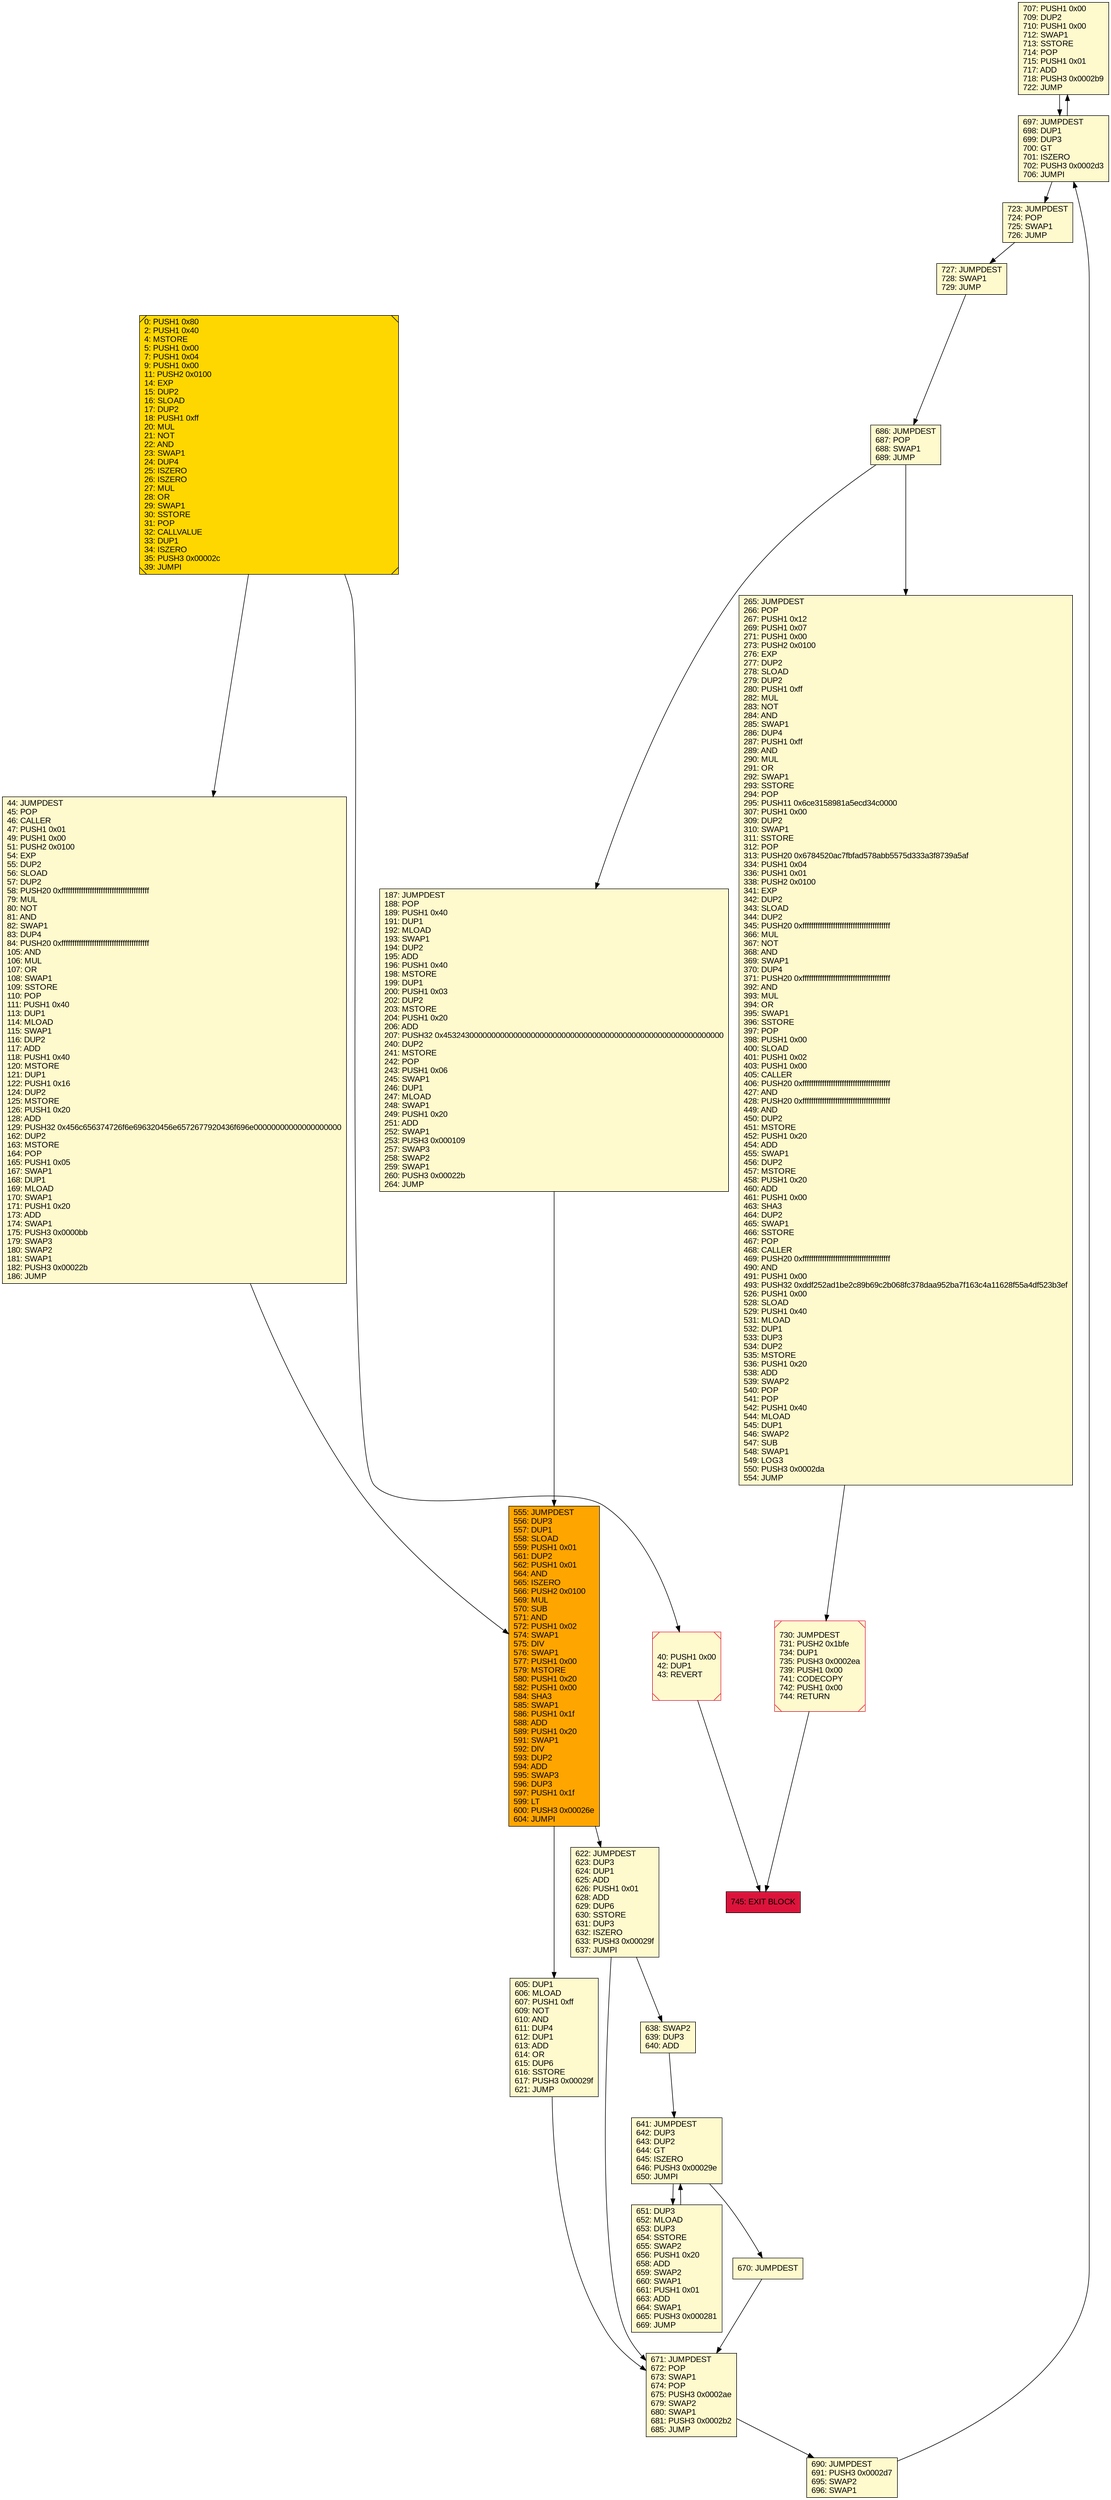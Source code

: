 digraph G {
bgcolor=transparent rankdir=UD;
node [shape=box style=filled color=black fillcolor=white fontname=arial fontcolor=black];
707 [label="707: PUSH1 0x00\l709: DUP2\l710: PUSH1 0x00\l712: SWAP1\l713: SSTORE\l714: POP\l715: PUSH1 0x01\l717: ADD\l718: PUSH3 0x0002b9\l722: JUMP\l" fillcolor=lemonchiffon ];
727 [label="727: JUMPDEST\l728: SWAP1\l729: JUMP\l" fillcolor=lemonchiffon ];
723 [label="723: JUMPDEST\l724: POP\l725: SWAP1\l726: JUMP\l" fillcolor=lemonchiffon ];
265 [label="265: JUMPDEST\l266: POP\l267: PUSH1 0x12\l269: PUSH1 0x07\l271: PUSH1 0x00\l273: PUSH2 0x0100\l276: EXP\l277: DUP2\l278: SLOAD\l279: DUP2\l280: PUSH1 0xff\l282: MUL\l283: NOT\l284: AND\l285: SWAP1\l286: DUP4\l287: PUSH1 0xff\l289: AND\l290: MUL\l291: OR\l292: SWAP1\l293: SSTORE\l294: POP\l295: PUSH11 0x6ce3158981a5ecd34c0000\l307: PUSH1 0x00\l309: DUP2\l310: SWAP1\l311: SSTORE\l312: POP\l313: PUSH20 0x6784520ac7fbfad578abb5575d333a3f8739a5af\l334: PUSH1 0x04\l336: PUSH1 0x01\l338: PUSH2 0x0100\l341: EXP\l342: DUP2\l343: SLOAD\l344: DUP2\l345: PUSH20 0xffffffffffffffffffffffffffffffffffffffff\l366: MUL\l367: NOT\l368: AND\l369: SWAP1\l370: DUP4\l371: PUSH20 0xffffffffffffffffffffffffffffffffffffffff\l392: AND\l393: MUL\l394: OR\l395: SWAP1\l396: SSTORE\l397: POP\l398: PUSH1 0x00\l400: SLOAD\l401: PUSH1 0x02\l403: PUSH1 0x00\l405: CALLER\l406: PUSH20 0xffffffffffffffffffffffffffffffffffffffff\l427: AND\l428: PUSH20 0xffffffffffffffffffffffffffffffffffffffff\l449: AND\l450: DUP2\l451: MSTORE\l452: PUSH1 0x20\l454: ADD\l455: SWAP1\l456: DUP2\l457: MSTORE\l458: PUSH1 0x20\l460: ADD\l461: PUSH1 0x00\l463: SHA3\l464: DUP2\l465: SWAP1\l466: SSTORE\l467: POP\l468: CALLER\l469: PUSH20 0xffffffffffffffffffffffffffffffffffffffff\l490: AND\l491: PUSH1 0x00\l493: PUSH32 0xddf252ad1be2c89b69c2b068fc378daa952ba7f163c4a11628f55a4df523b3ef\l526: PUSH1 0x00\l528: SLOAD\l529: PUSH1 0x40\l531: MLOAD\l532: DUP1\l533: DUP3\l534: DUP2\l535: MSTORE\l536: PUSH1 0x20\l538: ADD\l539: SWAP2\l540: POP\l541: POP\l542: PUSH1 0x40\l544: MLOAD\l545: DUP1\l546: SWAP2\l547: SUB\l548: SWAP1\l549: LOG3\l550: PUSH3 0x0002da\l554: JUMP\l" fillcolor=lemonchiffon ];
40 [label="40: PUSH1 0x00\l42: DUP1\l43: REVERT\l" fillcolor=lemonchiffon shape=Msquare color=crimson ];
745 [label="745: EXIT BLOCK\l" fillcolor=crimson ];
622 [label="622: JUMPDEST\l623: DUP3\l624: DUP1\l625: ADD\l626: PUSH1 0x01\l628: ADD\l629: DUP6\l630: SSTORE\l631: DUP3\l632: ISZERO\l633: PUSH3 0x00029f\l637: JUMPI\l" fillcolor=lemonchiffon ];
641 [label="641: JUMPDEST\l642: DUP3\l643: DUP2\l644: GT\l645: ISZERO\l646: PUSH3 0x00029e\l650: JUMPI\l" fillcolor=lemonchiffon ];
651 [label="651: DUP3\l652: MLOAD\l653: DUP3\l654: SSTORE\l655: SWAP2\l656: PUSH1 0x20\l658: ADD\l659: SWAP2\l660: SWAP1\l661: PUSH1 0x01\l663: ADD\l664: SWAP1\l665: PUSH3 0x000281\l669: JUMP\l" fillcolor=lemonchiffon ];
605 [label="605: DUP1\l606: MLOAD\l607: PUSH1 0xff\l609: NOT\l610: AND\l611: DUP4\l612: DUP1\l613: ADD\l614: OR\l615: DUP6\l616: SSTORE\l617: PUSH3 0x00029f\l621: JUMP\l" fillcolor=lemonchiffon ];
555 [label="555: JUMPDEST\l556: DUP3\l557: DUP1\l558: SLOAD\l559: PUSH1 0x01\l561: DUP2\l562: PUSH1 0x01\l564: AND\l565: ISZERO\l566: PUSH2 0x0100\l569: MUL\l570: SUB\l571: AND\l572: PUSH1 0x02\l574: SWAP1\l575: DIV\l576: SWAP1\l577: PUSH1 0x00\l579: MSTORE\l580: PUSH1 0x20\l582: PUSH1 0x00\l584: SHA3\l585: SWAP1\l586: PUSH1 0x1f\l588: ADD\l589: PUSH1 0x20\l591: SWAP1\l592: DIV\l593: DUP2\l594: ADD\l595: SWAP3\l596: DUP3\l597: PUSH1 0x1f\l599: LT\l600: PUSH3 0x00026e\l604: JUMPI\l" fillcolor=orange ];
697 [label="697: JUMPDEST\l698: DUP1\l699: DUP3\l700: GT\l701: ISZERO\l702: PUSH3 0x0002d3\l706: JUMPI\l" fillcolor=lemonchiffon ];
670 [label="670: JUMPDEST\l" fillcolor=lemonchiffon ];
187 [label="187: JUMPDEST\l188: POP\l189: PUSH1 0x40\l191: DUP1\l192: MLOAD\l193: SWAP1\l194: DUP2\l195: ADD\l196: PUSH1 0x40\l198: MSTORE\l199: DUP1\l200: PUSH1 0x03\l202: DUP2\l203: MSTORE\l204: PUSH1 0x20\l206: ADD\l207: PUSH32 0x4532430000000000000000000000000000000000000000000000000000000000\l240: DUP2\l241: MSTORE\l242: POP\l243: PUSH1 0x06\l245: SWAP1\l246: DUP1\l247: MLOAD\l248: SWAP1\l249: PUSH1 0x20\l251: ADD\l252: SWAP1\l253: PUSH3 0x000109\l257: SWAP3\l258: SWAP2\l259: SWAP1\l260: PUSH3 0x00022b\l264: JUMP\l" fillcolor=lemonchiffon ];
730 [label="730: JUMPDEST\l731: PUSH2 0x1bfe\l734: DUP1\l735: PUSH3 0x0002ea\l739: PUSH1 0x00\l741: CODECOPY\l742: PUSH1 0x00\l744: RETURN\l" fillcolor=lemonchiffon shape=Msquare color=crimson ];
690 [label="690: JUMPDEST\l691: PUSH3 0x0002d7\l695: SWAP2\l696: SWAP1\l" fillcolor=lemonchiffon ];
0 [label="0: PUSH1 0x80\l2: PUSH1 0x40\l4: MSTORE\l5: PUSH1 0x00\l7: PUSH1 0x04\l9: PUSH1 0x00\l11: PUSH2 0x0100\l14: EXP\l15: DUP2\l16: SLOAD\l17: DUP2\l18: PUSH1 0xff\l20: MUL\l21: NOT\l22: AND\l23: SWAP1\l24: DUP4\l25: ISZERO\l26: ISZERO\l27: MUL\l28: OR\l29: SWAP1\l30: SSTORE\l31: POP\l32: CALLVALUE\l33: DUP1\l34: ISZERO\l35: PUSH3 0x00002c\l39: JUMPI\l" fillcolor=lemonchiffon shape=Msquare fillcolor=gold ];
44 [label="44: JUMPDEST\l45: POP\l46: CALLER\l47: PUSH1 0x01\l49: PUSH1 0x00\l51: PUSH2 0x0100\l54: EXP\l55: DUP2\l56: SLOAD\l57: DUP2\l58: PUSH20 0xffffffffffffffffffffffffffffffffffffffff\l79: MUL\l80: NOT\l81: AND\l82: SWAP1\l83: DUP4\l84: PUSH20 0xffffffffffffffffffffffffffffffffffffffff\l105: AND\l106: MUL\l107: OR\l108: SWAP1\l109: SSTORE\l110: POP\l111: PUSH1 0x40\l113: DUP1\l114: MLOAD\l115: SWAP1\l116: DUP2\l117: ADD\l118: PUSH1 0x40\l120: MSTORE\l121: DUP1\l122: PUSH1 0x16\l124: DUP2\l125: MSTORE\l126: PUSH1 0x20\l128: ADD\l129: PUSH32 0x456c656374726f6e696320456e6572677920436f696e00000000000000000000\l162: DUP2\l163: MSTORE\l164: POP\l165: PUSH1 0x05\l167: SWAP1\l168: DUP1\l169: MLOAD\l170: SWAP1\l171: PUSH1 0x20\l173: ADD\l174: SWAP1\l175: PUSH3 0x0000bb\l179: SWAP3\l180: SWAP2\l181: SWAP1\l182: PUSH3 0x00022b\l186: JUMP\l" fillcolor=lemonchiffon ];
671 [label="671: JUMPDEST\l672: POP\l673: SWAP1\l674: POP\l675: PUSH3 0x0002ae\l679: SWAP2\l680: SWAP1\l681: PUSH3 0x0002b2\l685: JUMP\l" fillcolor=lemonchiffon ];
638 [label="638: SWAP2\l639: DUP3\l640: ADD\l" fillcolor=lemonchiffon ];
686 [label="686: JUMPDEST\l687: POP\l688: SWAP1\l689: JUMP\l" fillcolor=lemonchiffon ];
0 -> 44;
187 -> 555;
690 -> 697;
670 -> 671;
638 -> 641;
622 -> 671;
555 -> 622;
686 -> 265;
727 -> 686;
40 -> 745;
641 -> 651;
651 -> 641;
723 -> 727;
555 -> 605;
671 -> 690;
686 -> 187;
605 -> 671;
44 -> 555;
697 -> 707;
707 -> 697;
697 -> 723;
730 -> 745;
0 -> 40;
622 -> 638;
641 -> 670;
265 -> 730;
}